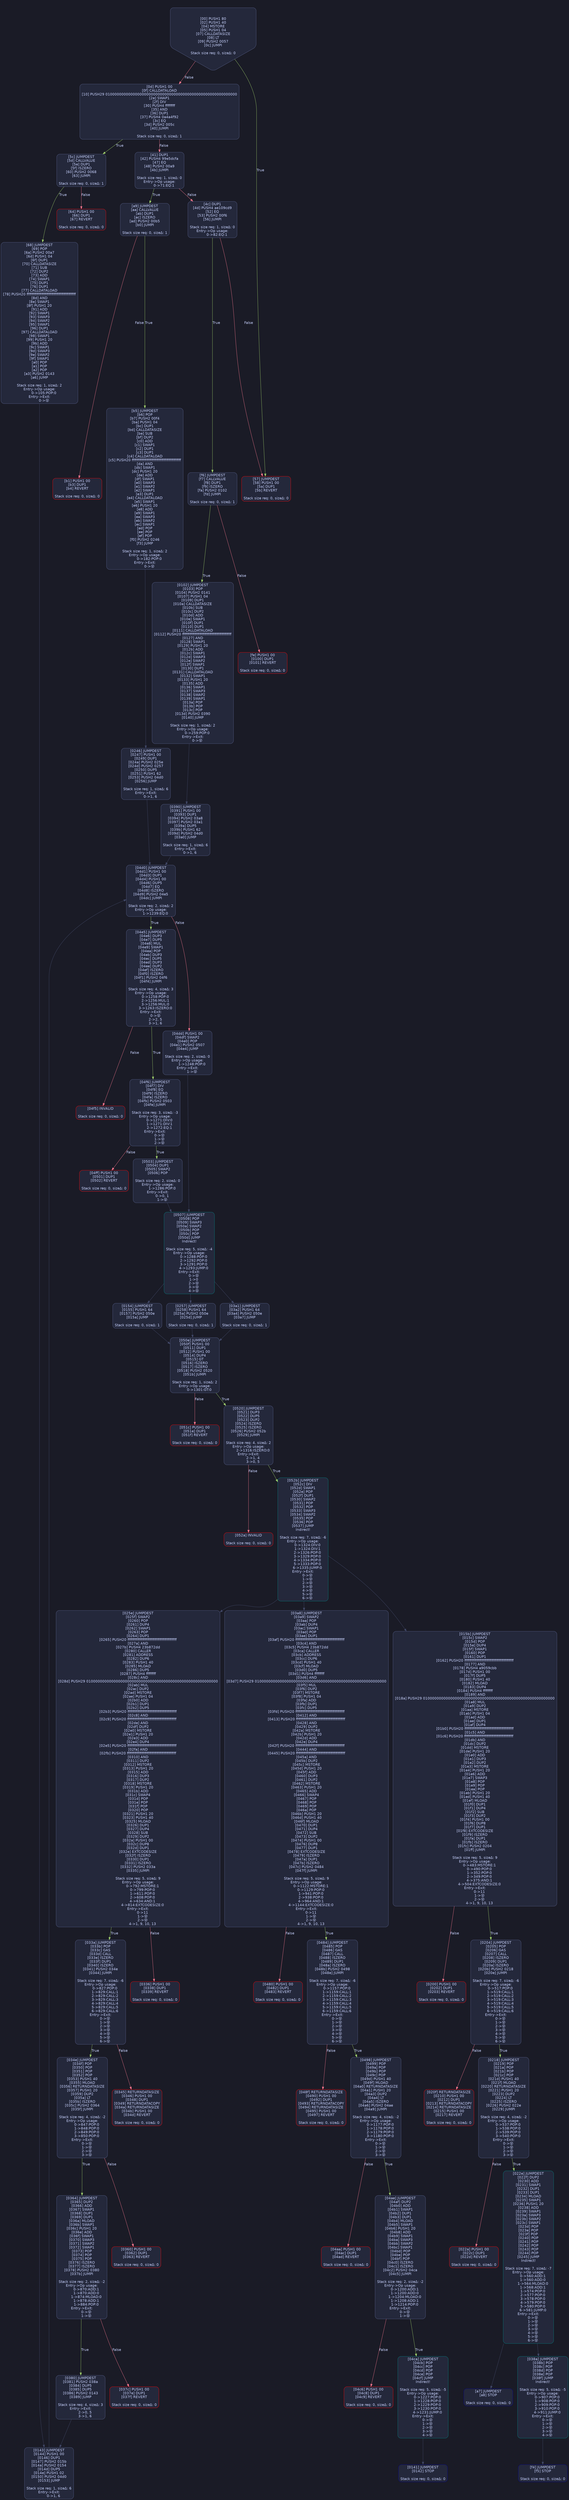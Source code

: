 digraph G {
    node [shape=box, style="filled, rounded", color="#565f89", fontcolor="#c0caf5", fontname="Helvetica", fillcolor="#24283b"];
    edge [color="#414868", fontcolor="#c0caf5", fontname="Helvetica"];
    bgcolor="#1a1b26";
    0 [ label = "[00] PUSH1 80
[02] PUSH1 40
[04] MSTORE
[05] PUSH1 04
[07] CALLDATASIZE
[08] LT
[09] PUSH2 0057
[0c] JUMPI

Stack size req: 0, sizeΔ: 0
" shape = invhouse]
    1 [ label = "[0d] PUSH1 00
[0f] CALLDATALOAD
[10] PUSH29 0100000000000000000000000000000000000000000000000000000000
[2e] SWAP1
[2f] DIV
[30] PUSH4 ffffffff
[35] AND
[36] DUP1
[37] PUSH4 0a4a4f92
[3c] EQ
[3d] PUSH2 005c
[40] JUMPI

Stack size req: 0, sizeΔ: 1
"]
    2 [ label = "[41] DUP1
[42] PUSH4 99e5dcfa
[47] EQ
[48] PUSH2 00a9
[4b] JUMPI

Stack size req: 1, sizeΔ: 0
Entry->Op usage:
	0->71:EQ:1
"]
    3 [ label = "[4c] DUP1
[4d] PUSH4 ae109cd9
[52] EQ
[53] PUSH2 00f6
[56] JUMPI

Stack size req: 1, sizeΔ: 0
Entry->Op usage:
	0->82:EQ:1
"]
    4 [ label = "[57] JUMPDEST
[58] PUSH1 00
[5a] DUP1
[5b] REVERT

Stack size req: 0, sizeΔ: 0
" color = "red"]
    5 [ label = "[5c] JUMPDEST
[5d] CALLVALUE
[5e] DUP1
[5f] ISZERO
[60] PUSH2 0068
[63] JUMPI

Stack size req: 0, sizeΔ: 1
"]
    6 [ label = "[64] PUSH1 00
[66] DUP1
[67] REVERT

Stack size req: 0, sizeΔ: 0
" color = "red"]
    7 [ label = "[68] JUMPDEST
[69] POP
[6a] PUSH2 00a7
[6d] PUSH1 04
[6f] DUP1
[70] CALLDATASIZE
[71] SUB
[72] DUP2
[73] ADD
[74] SWAP1
[75] DUP1
[76] DUP1
[77] CALLDATALOAD
[78] PUSH20 ffffffffffffffffffffffffffffffffffffffff
[8d] AND
[8e] SWAP1
[8f] PUSH1 20
[91] ADD
[92] SWAP1
[93] SWAP3
[94] SWAP2
[95] SWAP1
[96] DUP1
[97] CALLDATALOAD
[98] SWAP1
[99] PUSH1 20
[9b] ADD
[9c] SWAP1
[9d] SWAP3
[9e] SWAP2
[9f] SWAP1
[a0] POP
[a1] POP
[a2] POP
[a3] PUSH2 0143
[a6] JUMP

Stack size req: 1, sizeΔ: 2
Entry->Op usage:
	0->105:POP:0
Entry->Exit:
	0->😵
"]
    8 [ label = "[a7] JUMPDEST
[a8] STOP

Stack size req: 0, sizeΔ: 0
" color = "darkblue"]
    9 [ label = "[a9] JUMPDEST
[aa] CALLVALUE
[ab] DUP1
[ac] ISZERO
[ad] PUSH2 00b5
[b0] JUMPI

Stack size req: 0, sizeΔ: 1
"]
    10 [ label = "[b1] PUSH1 00
[b3] DUP1
[b4] REVERT

Stack size req: 0, sizeΔ: 0
" color = "red"]
    11 [ label = "[b5] JUMPDEST
[b6] POP
[b7] PUSH2 00f4
[ba] PUSH1 04
[bc] DUP1
[bd] CALLDATASIZE
[be] SUB
[bf] DUP2
[c0] ADD
[c1] SWAP1
[c2] DUP1
[c3] DUP1
[c4] CALLDATALOAD
[c5] PUSH20 ffffffffffffffffffffffffffffffffffffffff
[da] AND
[db] SWAP1
[dc] PUSH1 20
[de] ADD
[df] SWAP1
[e0] SWAP3
[e1] SWAP2
[e2] SWAP1
[e3] DUP1
[e4] CALLDATALOAD
[e5] SWAP1
[e6] PUSH1 20
[e8] ADD
[e9] SWAP1
[ea] SWAP3
[eb] SWAP2
[ec] SWAP1
[ed] POP
[ee] POP
[ef] POP
[f0] PUSH2 0246
[f3] JUMP

Stack size req: 1, sizeΔ: 2
Entry->Op usage:
	0->182:POP:0
Entry->Exit:
	0->😵
"]
    12 [ label = "[f4] JUMPDEST
[f5] STOP

Stack size req: 0, sizeΔ: 0
" color = "darkblue"]
    13 [ label = "[f6] JUMPDEST
[f7] CALLVALUE
[f8] DUP1
[f9] ISZERO
[fa] PUSH2 0102
[fd] JUMPI

Stack size req: 0, sizeΔ: 1
"]
    14 [ label = "[fe] PUSH1 00
[0100] DUP1
[0101] REVERT

Stack size req: 0, sizeΔ: 0
" color = "red"]
    15 [ label = "[0102] JUMPDEST
[0103] POP
[0104] PUSH2 0141
[0107] PUSH1 04
[0109] DUP1
[010a] CALLDATASIZE
[010b] SUB
[010c] DUP2
[010d] ADD
[010e] SWAP1
[010f] DUP1
[0110] DUP1
[0111] CALLDATALOAD
[0112] PUSH20 ffffffffffffffffffffffffffffffffffffffff
[0127] AND
[0128] SWAP1
[0129] PUSH1 20
[012b] ADD
[012c] SWAP1
[012d] SWAP3
[012e] SWAP2
[012f] SWAP1
[0130] DUP1
[0131] CALLDATALOAD
[0132] SWAP1
[0133] PUSH1 20
[0135] ADD
[0136] SWAP1
[0137] SWAP3
[0138] SWAP2
[0139] SWAP1
[013a] POP
[013b] POP
[013c] POP
[013d] PUSH2 0390
[0140] JUMP

Stack size req: 1, sizeΔ: 2
Entry->Op usage:
	0->259:POP:0
Entry->Exit:
	0->😵
"]
    16 [ label = "[0141] JUMPDEST
[0142] STOP

Stack size req: 0, sizeΔ: 0
" color = "darkblue"]
    17 [ label = "[0143] JUMPDEST
[0144] PUSH1 00
[0146] DUP1
[0147] PUSH2 015b
[014a] PUSH2 0154
[014d] DUP5
[014e] PUSH1 02
[0150] PUSH2 04d0
[0153] JUMP

Stack size req: 1, sizeΔ: 6
Entry->Exit:
	0->1, 6
"]
    18 [ label = "[0154] JUMPDEST
[0155] PUSH1 64
[0157] PUSH2 050e
[015a] JUMP

Stack size req: 0, sizeΔ: 1
"]
    19 [ label = "[015b] JUMPDEST
[015c] SWAP2
[015d] POP
[015e] DUP4
[015f] SWAP1
[0160] POP
[0161] DUP1
[0162] PUSH20 ffffffffffffffffffffffffffffffffffffffff
[0177] AND
[0178] PUSH4 a9059cbb
[017d] PUSH1 00
[017f] DUP5
[0180] PUSH1 40
[0182] MLOAD
[0183] DUP4
[0184] PUSH4 ffffffff
[0189] AND
[018a] PUSH29 0100000000000000000000000000000000000000000000000000000000
[01a8] MUL
[01a9] DUP2
[01aa] MSTORE
[01ab] PUSH1 04
[01ad] ADD
[01ae] DUP1
[01af] DUP4
[01b0] PUSH20 ffffffffffffffffffffffffffffffffffffffff
[01c5] AND
[01c6] PUSH20 ffffffffffffffffffffffffffffffffffffffff
[01db] AND
[01dc] DUP2
[01dd] MSTORE
[01de] PUSH1 20
[01e0] ADD
[01e1] DUP3
[01e2] DUP2
[01e3] MSTORE
[01e4] PUSH1 20
[01e6] ADD
[01e7] SWAP3
[01e8] POP
[01e9] POP
[01ea] POP
[01eb] PUSH1 20
[01ed] PUSH1 40
[01ef] MLOAD
[01f0] DUP1
[01f1] DUP4
[01f2] SUB
[01f3] DUP2
[01f4] PUSH1 00
[01f6] DUP8
[01f7] DUP1
[01f8] EXTCODESIZE
[01f9] ISZERO
[01fa] DUP1
[01fb] ISZERO
[01fc] PUSH2 0204
[01ff] JUMPI

Stack size req: 5, sizeΔ: 9
Entry->Op usage:
	0->483:MSTORE:1
	0->490:POP:0
	1->352:POP:0
	2->349:POP:0
	4->375:AND:1
	4->504:EXTCODESIZE:0
Entry->Exit:
	0->11
	1->😵
	2->😵
	4->1, 9, 10, 13
"]
    20 [ label = "[0200] PUSH1 00
[0202] DUP1
[0203] REVERT

Stack size req: 0, sizeΔ: 0
" color = "red"]
    21 [ label = "[0204] JUMPDEST
[0205] POP
[0206] GAS
[0207] CALL
[0208] ISZERO
[0209] DUP1
[020a] ISZERO
[020b] PUSH2 0218
[020e] JUMPI

Stack size req: 7, sizeΔ: -6
Entry->Op usage:
	0->517:POP:0
	1->519:CALL:1
	2->519:CALL:2
	3->519:CALL:3
	4->519:CALL:4
	5->519:CALL:5
	6->519:CALL:6
Entry->Exit:
	0->😵
	1->😵
	2->😵
	3->😵
	4->😵
	5->😵
	6->😵
"]
    22 [ label = "[020f] RETURNDATASIZE
[0210] PUSH1 00
[0212] DUP1
[0213] RETURNDATACOPY
[0214] RETURNDATASIZE
[0215] PUSH1 00
[0217] REVERT

Stack size req: 0, sizeΔ: 0
" color = "red"]
    23 [ label = "[0218] JUMPDEST
[0219] POP
[021a] POP
[021b] POP
[021c] POP
[021d] PUSH1 40
[021f] MLOAD
[0220] RETURNDATASIZE
[0221] PUSH1 20
[0223] DUP2
[0224] LT
[0225] ISZERO
[0226] PUSH2 022e
[0229] JUMPI

Stack size req: 4, sizeΔ: -2
Entry->Op usage:
	0->537:POP:0
	1->538:POP:0
	2->539:POP:0
	3->540:POP:0
Entry->Exit:
	0->😵
	1->😵
	2->😵
	3->😵
"]
    24 [ label = "[022a] PUSH1 00
[022c] DUP1
[022d] REVERT

Stack size req: 0, sizeΔ: 0
" color = "red"]
    25 [ label = "[022e] JUMPDEST
[022f] DUP2
[0230] ADD
[0231] SWAP1
[0232] DUP1
[0233] DUP1
[0234] MLOAD
[0235] SWAP1
[0236] PUSH1 20
[0238] ADD
[0239] SWAP1
[023a] SWAP3
[023b] SWAP2
[023c] SWAP1
[023d] POP
[023e] POP
[023f] POP
[0240] POP
[0241] POP
[0242] POP
[0243] POP
[0244] POP
[0245] JUMP
Indirect!

Stack size req: 7, sizeΔ: -7
Entry->Op usage:
	0->560:ADD:1
	1->560:ADD:0
	1->564:MLOAD:0
	1->568:ADD:1
	1->574:POP:0
	2->577:POP:0
	3->578:POP:0
	4->579:POP:0
	5->580:POP:0
	6->581:JUMP:0
Entry->Exit:
	0->😵
	1->😵
	2->😵
	3->😵
	4->😵
	5->😵
	6->😵
" color = "teal"]
    26 [ label = "[0246] JUMPDEST
[0247] PUSH1 00
[0249] DUP1
[024a] PUSH2 025e
[024d] PUSH2 0257
[0250] DUP5
[0251] PUSH1 62
[0253] PUSH2 04d0
[0256] JUMP

Stack size req: 1, sizeΔ: 6
Entry->Exit:
	0->1, 6
"]
    27 [ label = "[0257] JUMPDEST
[0258] PUSH1 64
[025a] PUSH2 050e
[025d] JUMP

Stack size req: 0, sizeΔ: 1
"]
    28 [ label = "[025e] JUMPDEST
[025f] SWAP2
[0260] POP
[0261] DUP4
[0262] SWAP1
[0263] POP
[0264] DUP1
[0265] PUSH20 ffffffffffffffffffffffffffffffffffffffff
[027a] AND
[027b] PUSH4 23b872dd
[0280] CALLER
[0281] ADDRESS
[0282] DUP6
[0283] PUSH1 40
[0285] MLOAD
[0286] DUP5
[0287] PUSH4 ffffffff
[028c] AND
[028d] PUSH29 0100000000000000000000000000000000000000000000000000000000
[02ab] MUL
[02ac] DUP2
[02ad] MSTORE
[02ae] PUSH1 04
[02b0] ADD
[02b1] DUP1
[02b2] DUP5
[02b3] PUSH20 ffffffffffffffffffffffffffffffffffffffff
[02c8] AND
[02c9] PUSH20 ffffffffffffffffffffffffffffffffffffffff
[02de] AND
[02df] DUP2
[02e0] MSTORE
[02e1] PUSH1 20
[02e3] ADD
[02e4] DUP4
[02e5] PUSH20 ffffffffffffffffffffffffffffffffffffffff
[02fa] AND
[02fb] PUSH20 ffffffffffffffffffffffffffffffffffffffff
[0310] AND
[0311] DUP2
[0312] MSTORE
[0313] PUSH1 20
[0315] ADD
[0316] DUP3
[0317] DUP2
[0318] MSTORE
[0319] PUSH1 20
[031b] ADD
[031c] SWAP4
[031d] POP
[031e] POP
[031f] POP
[0320] POP
[0321] PUSH1 20
[0323] PUSH1 40
[0325] MLOAD
[0326] DUP1
[0327] DUP4
[0328] SUB
[0329] DUP2
[032a] PUSH1 00
[032c] DUP8
[032d] DUP1
[032e] EXTCODESIZE
[032f] ISZERO
[0330] DUP1
[0331] ISZERO
[0332] PUSH2 033a
[0335] JUMPI

Stack size req: 5, sizeΔ: 9
Entry->Op usage:
	0->792:MSTORE:1
	0->799:POP:0
	1->611:POP:0
	2->608:POP:0
	4->634:AND:1
	4->814:EXTCODESIZE:0
Entry->Exit:
	0->11
	1->😵
	2->😵
	4->1, 9, 10, 13
"]
    29 [ label = "[0336] PUSH1 00
[0338] DUP1
[0339] REVERT

Stack size req: 0, sizeΔ: 0
" color = "red"]
    30 [ label = "[033a] JUMPDEST
[033b] POP
[033c] GAS
[033d] CALL
[033e] ISZERO
[033f] DUP1
[0340] ISZERO
[0341] PUSH2 034e
[0344] JUMPI

Stack size req: 7, sizeΔ: -6
Entry->Op usage:
	0->827:POP:0
	1->829:CALL:1
	2->829:CALL:2
	3->829:CALL:3
	4->829:CALL:4
	5->829:CALL:5
	6->829:CALL:6
Entry->Exit:
	0->😵
	1->😵
	2->😵
	3->😵
	4->😵
	5->😵
	6->😵
"]
    31 [ label = "[0345] RETURNDATASIZE
[0346] PUSH1 00
[0348] DUP1
[0349] RETURNDATACOPY
[034a] RETURNDATASIZE
[034b] PUSH1 00
[034d] REVERT

Stack size req: 0, sizeΔ: 0
" color = "red"]
    32 [ label = "[034e] JUMPDEST
[034f] POP
[0350] POP
[0351] POP
[0352] POP
[0353] PUSH1 40
[0355] MLOAD
[0356] RETURNDATASIZE
[0357] PUSH1 20
[0359] DUP2
[035a] LT
[035b] ISZERO
[035c] PUSH2 0364
[035f] JUMPI

Stack size req: 4, sizeΔ: -2
Entry->Op usage:
	0->847:POP:0
	1->848:POP:0
	2->849:POP:0
	3->850:POP:0
Entry->Exit:
	0->😵
	1->😵
	2->😵
	3->😵
"]
    33 [ label = "[0360] PUSH1 00
[0362] DUP1
[0363] REVERT

Stack size req: 0, sizeΔ: 0
" color = "red"]
    34 [ label = "[0364] JUMPDEST
[0365] DUP2
[0366] ADD
[0367] SWAP1
[0368] DUP1
[0369] DUP1
[036a] MLOAD
[036b] SWAP1
[036c] PUSH1 20
[036e] ADD
[036f] SWAP1
[0370] SWAP3
[0371] SWAP2
[0372] SWAP1
[0373] POP
[0374] POP
[0375] POP
[0376] ISZERO
[0377] ISZERO
[0378] PUSH2 0380
[037b] JUMPI

Stack size req: 2, sizeΔ: -2
Entry->Op usage:
	0->870:ADD:1
	1->870:ADD:0
	1->874:MLOAD:0
	1->878:ADD:1
	1->884:POP:0
Entry->Exit:
	0->😵
	1->😵
"]
    35 [ label = "[037c] PUSH1 00
[037e] DUP1
[037f] REVERT

Stack size req: 0, sizeΔ: 0
" color = "red"]
    36 [ label = "[0380] JUMPDEST
[0381] PUSH2 038a
[0384] DUP5
[0385] DUP5
[0386] PUSH2 0143
[0389] JUMP

Stack size req: 4, sizeΔ: 3
Entry->Exit:
	2->0, 5
	3->1, 6
"]
    37 [ label = "[038a] JUMPDEST
[038b] POP
[038c] POP
[038d] POP
[038e] POP
[038f] JUMP
Indirect!

Stack size req: 5, sizeΔ: -5
Entry->Op usage:
	0->907:POP:0
	1->908:POP:0
	2->909:POP:0
	3->910:POP:0
	4->911:JUMP:0
Entry->Exit:
	0->😵
	1->😵
	2->😵
	3->😵
	4->😵
" color = "teal"]
    38 [ label = "[0390] JUMPDEST
[0391] PUSH1 00
[0393] DUP1
[0394] PUSH2 03a8
[0397] PUSH2 03a1
[039a] DUP5
[039b] PUSH1 62
[039d] PUSH2 04d0
[03a0] JUMP

Stack size req: 1, sizeΔ: 6
Entry->Exit:
	0->1, 6
"]
    39 [ label = "[03a1] JUMPDEST
[03a2] PUSH1 64
[03a4] PUSH2 050e
[03a7] JUMP

Stack size req: 0, sizeΔ: 1
"]
    40 [ label = "[03a8] JUMPDEST
[03a9] SWAP2
[03aa] POP
[03ab] DUP4
[03ac] SWAP1
[03ad] POP
[03ae] DUP1
[03af] PUSH20 ffffffffffffffffffffffffffffffffffffffff
[03c4] AND
[03c5] PUSH4 23b872dd
[03ca] CALLER
[03cb] ADDRESS
[03cc] DUP6
[03cd] PUSH1 40
[03cf] MLOAD
[03d0] DUP5
[03d1] PUSH4 ffffffff
[03d6] AND
[03d7] PUSH29 0100000000000000000000000000000000000000000000000000000000
[03f5] MUL
[03f6] DUP2
[03f7] MSTORE
[03f8] PUSH1 04
[03fa] ADD
[03fb] DUP1
[03fc] DUP5
[03fd] PUSH20 ffffffffffffffffffffffffffffffffffffffff
[0412] AND
[0413] PUSH20 ffffffffffffffffffffffffffffffffffffffff
[0428] AND
[0429] DUP2
[042a] MSTORE
[042b] PUSH1 20
[042d] ADD
[042e] DUP4
[042f] PUSH20 ffffffffffffffffffffffffffffffffffffffff
[0444] AND
[0445] PUSH20 ffffffffffffffffffffffffffffffffffffffff
[045a] AND
[045b] DUP2
[045c] MSTORE
[045d] PUSH1 20
[045f] ADD
[0460] DUP3
[0461] DUP2
[0462] MSTORE
[0463] PUSH1 20
[0465] ADD
[0466] SWAP4
[0467] POP
[0468] POP
[0469] POP
[046a] POP
[046b] PUSH1 20
[046d] PUSH1 40
[046f] MLOAD
[0470] DUP1
[0471] DUP4
[0472] SUB
[0473] DUP2
[0474] PUSH1 00
[0476] DUP8
[0477] DUP1
[0478] EXTCODESIZE
[0479] ISZERO
[047a] DUP1
[047b] ISZERO
[047c] PUSH2 0484
[047f] JUMPI

Stack size req: 5, sizeΔ: 9
Entry->Op usage:
	0->1122:MSTORE:1
	0->1129:POP:0
	1->941:POP:0
	2->938:POP:0
	4->964:AND:1
	4->1144:EXTCODESIZE:0
Entry->Exit:
	0->11
	1->😵
	2->😵
	4->1, 9, 10, 13
"]
    41 [ label = "[0480] PUSH1 00
[0482] DUP1
[0483] REVERT

Stack size req: 0, sizeΔ: 0
" color = "red"]
    42 [ label = "[0484] JUMPDEST
[0485] POP
[0486] GAS
[0487] CALL
[0488] ISZERO
[0489] DUP1
[048a] ISZERO
[048b] PUSH2 0498
[048e] JUMPI

Stack size req: 7, sizeΔ: -6
Entry->Op usage:
	0->1157:POP:0
	1->1159:CALL:1
	2->1159:CALL:2
	3->1159:CALL:3
	4->1159:CALL:4
	5->1159:CALL:5
	6->1159:CALL:6
Entry->Exit:
	0->😵
	1->😵
	2->😵
	3->😵
	4->😵
	5->😵
	6->😵
"]
    43 [ label = "[048f] RETURNDATASIZE
[0490] PUSH1 00
[0492] DUP1
[0493] RETURNDATACOPY
[0494] RETURNDATASIZE
[0495] PUSH1 00
[0497] REVERT

Stack size req: 0, sizeΔ: 0
" color = "red"]
    44 [ label = "[0498] JUMPDEST
[0499] POP
[049a] POP
[049b] POP
[049c] POP
[049d] PUSH1 40
[049f] MLOAD
[04a0] RETURNDATASIZE
[04a1] PUSH1 20
[04a3] DUP2
[04a4] LT
[04a5] ISZERO
[04a6] PUSH2 04ae
[04a9] JUMPI

Stack size req: 4, sizeΔ: -2
Entry->Op usage:
	0->1177:POP:0
	1->1178:POP:0
	2->1179:POP:0
	3->1180:POP:0
Entry->Exit:
	0->😵
	1->😵
	2->😵
	3->😵
"]
    45 [ label = "[04aa] PUSH1 00
[04ac] DUP1
[04ad] REVERT

Stack size req: 0, sizeΔ: 0
" color = "red"]
    46 [ label = "[04ae] JUMPDEST
[04af] DUP2
[04b0] ADD
[04b1] SWAP1
[04b2] DUP1
[04b3] DUP1
[04b4] MLOAD
[04b5] SWAP1
[04b6] PUSH1 20
[04b8] ADD
[04b9] SWAP1
[04ba] SWAP3
[04bb] SWAP2
[04bc] SWAP1
[04bd] POP
[04be] POP
[04bf] POP
[04c0] ISZERO
[04c1] ISZERO
[04c2] PUSH2 04ca
[04c5] JUMPI

Stack size req: 2, sizeΔ: -2
Entry->Op usage:
	0->1200:ADD:1
	1->1200:ADD:0
	1->1204:MLOAD:0
	1->1208:ADD:1
	1->1214:POP:0
Entry->Exit:
	0->😵
	1->😵
"]
    47 [ label = "[04c6] PUSH1 00
[04c8] DUP1
[04c9] REVERT

Stack size req: 0, sizeΔ: 0
" color = "red"]
    48 [ label = "[04ca] JUMPDEST
[04cb] POP
[04cc] POP
[04cd] POP
[04ce] POP
[04cf] JUMP
Indirect!

Stack size req: 5, sizeΔ: -5
Entry->Op usage:
	0->1227:POP:0
	1->1228:POP:0
	2->1229:POP:0
	3->1230:POP:0
	4->1231:JUMP:0
Entry->Exit:
	0->😵
	1->😵
	2->😵
	3->😵
	4->😵
" color = "teal"]
    49 [ label = "[04d0] JUMPDEST
[04d1] PUSH1 00
[04d3] DUP1
[04d4] PUSH1 00
[04d6] DUP5
[04d7] EQ
[04d8] ISZERO
[04d9] PUSH2 04e5
[04dc] JUMPI

Stack size req: 2, sizeΔ: 2
Entry->Op usage:
	1->1239:EQ:0
"]
    50 [ label = "[04dd] PUSH1 00
[04df] SWAP2
[04e0] POP
[04e1] PUSH2 0507
[04e4] JUMP

Stack size req: 2, sizeΔ: 0
Entry->Op usage:
	1->1248:POP:0
Entry->Exit:
	1->😵
"]
    51 [ label = "[04e5] JUMPDEST
[04e6] DUP3
[04e7] DUP5
[04e8] MUL
[04e9] SWAP1
[04ea] POP
[04eb] DUP3
[04ec] DUP5
[04ed] DUP3
[04ee] DUP2
[04ef] ISZERO
[04f0] ISZERO
[04f1] PUSH2 04f6
[04f4] JUMPI

Stack size req: 4, sizeΔ: 3
Entry->Op usage:
	0->1258:POP:0
	2->1256:MUL:1
	3->1256:MUL:0
	3->1263:ISZERO:0
Entry->Exit:
	0->😵
	2->2, 5
	3->1, 6
"]
    52 [ label = "[04f5] INVALID

Stack size req: 0, sizeΔ: 0
" color = "red"]
    53 [ label = "[04f6] JUMPDEST
[04f7] DIV
[04f8] EQ
[04f9] ISZERO
[04fa] ISZERO
[04fb] PUSH2 0503
[04fe] JUMPI

Stack size req: 3, sizeΔ: -3
Entry->Op usage:
	0->1271:DIV:0
	1->1271:DIV:1
	2->1272:EQ:1
Entry->Exit:
	0->😵
	1->😵
	2->😵
"]
    54 [ label = "[04ff] PUSH1 00
[0501] DUP1
[0502] REVERT

Stack size req: 0, sizeΔ: 0
" color = "red"]
    55 [ label = "[0503] JUMPDEST
[0504] DUP1
[0505] SWAP2
[0506] POP

Stack size req: 2, sizeΔ: 0
Entry->Op usage:
	1->1286:POP:0
Entry->Exit:
	0->0, 1
	1->😵
"]
    56 [ label = "[0507] JUMPDEST
[0508] POP
[0509] SWAP3
[050a] SWAP2
[050b] POP
[050c] POP
[050d] JUMP
Indirect!

Stack size req: 5, sizeΔ: -4
Entry->Op usage:
	0->1288:POP:0
	2->1292:POP:0
	3->1291:POP:0
	4->1293:JUMP:0
Entry->Exit:
	0->😵
	1->0
	2->😵
	3->😵
	4->😵
" color = "teal"]
    57 [ label = "[050e] JUMPDEST
[050f] PUSH1 00
[0511] DUP1
[0512] PUSH1 00
[0514] DUP4
[0515] GT
[0516] ISZERO
[0517] ISZERO
[0518] PUSH2 0520
[051b] JUMPI

Stack size req: 1, sizeΔ: 2
Entry->Op usage:
	0->1301:GT:0
"]
    58 [ label = "[051c] PUSH1 00
[051e] DUP1
[051f] REVERT

Stack size req: 0, sizeΔ: 0
" color = "red"]
    59 [ label = "[0520] JUMPDEST
[0521] DUP3
[0522] DUP5
[0523] DUP2
[0524] ISZERO
[0525] ISZERO
[0526] PUSH2 052b
[0529] JUMPI

Stack size req: 4, sizeΔ: 2
Entry->Op usage:
	2->1316:ISZERO:0
Entry->Exit:
	2->1, 4
	3->0, 5
"]
    60 [ label = "[052a] INVALID

Stack size req: 0, sizeΔ: 0
" color = "red"]
    61 [ label = "[052b] JUMPDEST
[052c] DIV
[052d] SWAP1
[052e] POP
[052f] DUP1
[0530] SWAP2
[0531] POP
[0532] POP
[0533] SWAP3
[0534] SWAP2
[0535] POP
[0536] POP
[0537] JUMP
Indirect!

Stack size req: 7, sizeΔ: -6
Entry->Op usage:
	0->1324:DIV:0
	1->1324:DIV:1
	2->1326:POP:0
	3->1329:POP:0
	4->1334:POP:0
	5->1333:POP:0
	6->1335:JUMP:0
Entry->Exit:
	0->😵
	1->😵
	2->😵
	3->😵
	4->😵
	5->😵
	6->😵
" color = "teal"]
    0 -> 1 [ label = "False" color = "#f7768e"]
    0 -> 4 [ label = "True" color = "#9ece6a"]
    1 -> 2 [ label = "False" color = "#f7768e"]
    1 -> 5 [ label = "True" color = "#9ece6a"]
    2 -> 3 [ label = "False" color = "#f7768e"]
    2 -> 9 [ label = "True" color = "#9ece6a"]
    3 -> 4 [ label = "False" color = "#f7768e"]
    3 -> 13 [ label = "True" color = "#9ece6a"]
    5 -> 6 [ label = "False" color = "#f7768e"]
    5 -> 7 [ label = "True" color = "#9ece6a"]
    7 -> 17 [ ]
    9 -> 10 [ label = "False" color = "#f7768e"]
    9 -> 11 [ label = "True" color = "#9ece6a"]
    11 -> 26 [ ]
    13 -> 14 [ label = "False" color = "#f7768e"]
    13 -> 15 [ label = "True" color = "#9ece6a"]
    15 -> 38 [ ]
    17 -> 49 [ ]
    18 -> 57 [ ]
    19 -> 20 [ label = "False" color = "#f7768e"]
    19 -> 21 [ label = "True" color = "#9ece6a"]
    21 -> 22 [ label = "False" color = "#f7768e"]
    21 -> 23 [ label = "True" color = "#9ece6a"]
    23 -> 24 [ label = "False" color = "#f7768e"]
    23 -> 25 [ label = "True" color = "#9ece6a"]
    26 -> 49 [ ]
    27 -> 57 [ ]
    28 -> 29 [ label = "False" color = "#f7768e"]
    28 -> 30 [ label = "True" color = "#9ece6a"]
    30 -> 31 [ label = "False" color = "#f7768e"]
    30 -> 32 [ label = "True" color = "#9ece6a"]
    32 -> 33 [ label = "False" color = "#f7768e"]
    32 -> 34 [ label = "True" color = "#9ece6a"]
    34 -> 35 [ label = "False" color = "#f7768e"]
    34 -> 36 [ label = "True" color = "#9ece6a"]
    36 -> 17 [ ]
    38 -> 49 [ ]
    39 -> 57 [ ]
    40 -> 41 [ label = "False" color = "#f7768e"]
    40 -> 42 [ label = "True" color = "#9ece6a"]
    42 -> 43 [ label = "False" color = "#f7768e"]
    42 -> 44 [ label = "True" color = "#9ece6a"]
    44 -> 45 [ label = "False" color = "#f7768e"]
    44 -> 46 [ label = "True" color = "#9ece6a"]
    46 -> 47 [ label = "False" color = "#f7768e"]
    46 -> 48 [ label = "True" color = "#9ece6a"]
    49 -> 50 [ label = "False" color = "#f7768e"]
    49 -> 51 [ label = "True" color = "#9ece6a"]
    50 -> 56 [ ]
    51 -> 52 [ label = "False" color = "#f7768e"]
    51 -> 53 [ label = "True" color = "#9ece6a"]
    53 -> 54 [ label = "False" color = "#f7768e"]
    53 -> 55 [ label = "True" color = "#9ece6a"]
    55 -> 56 [ ]
    57 -> 58 [ label = "False" color = "#f7768e"]
    57 -> 59 [ label = "True" color = "#9ece6a"]
    59 -> 60 [ label = "False" color = "#f7768e"]
    59 -> 61 [ label = "True" color = "#9ece6a"]
    56 -> 18 [ ]
    61 -> 19 [ ]
    25 -> 8 [ ]
    56 -> 27 [ ]
    61 -> 28 [ ]
    25 -> 37 [ ]
    37 -> 12 [ ]
    56 -> 39 [ ]
    61 -> 40 [ ]
    48 -> 16 [ ]

}
